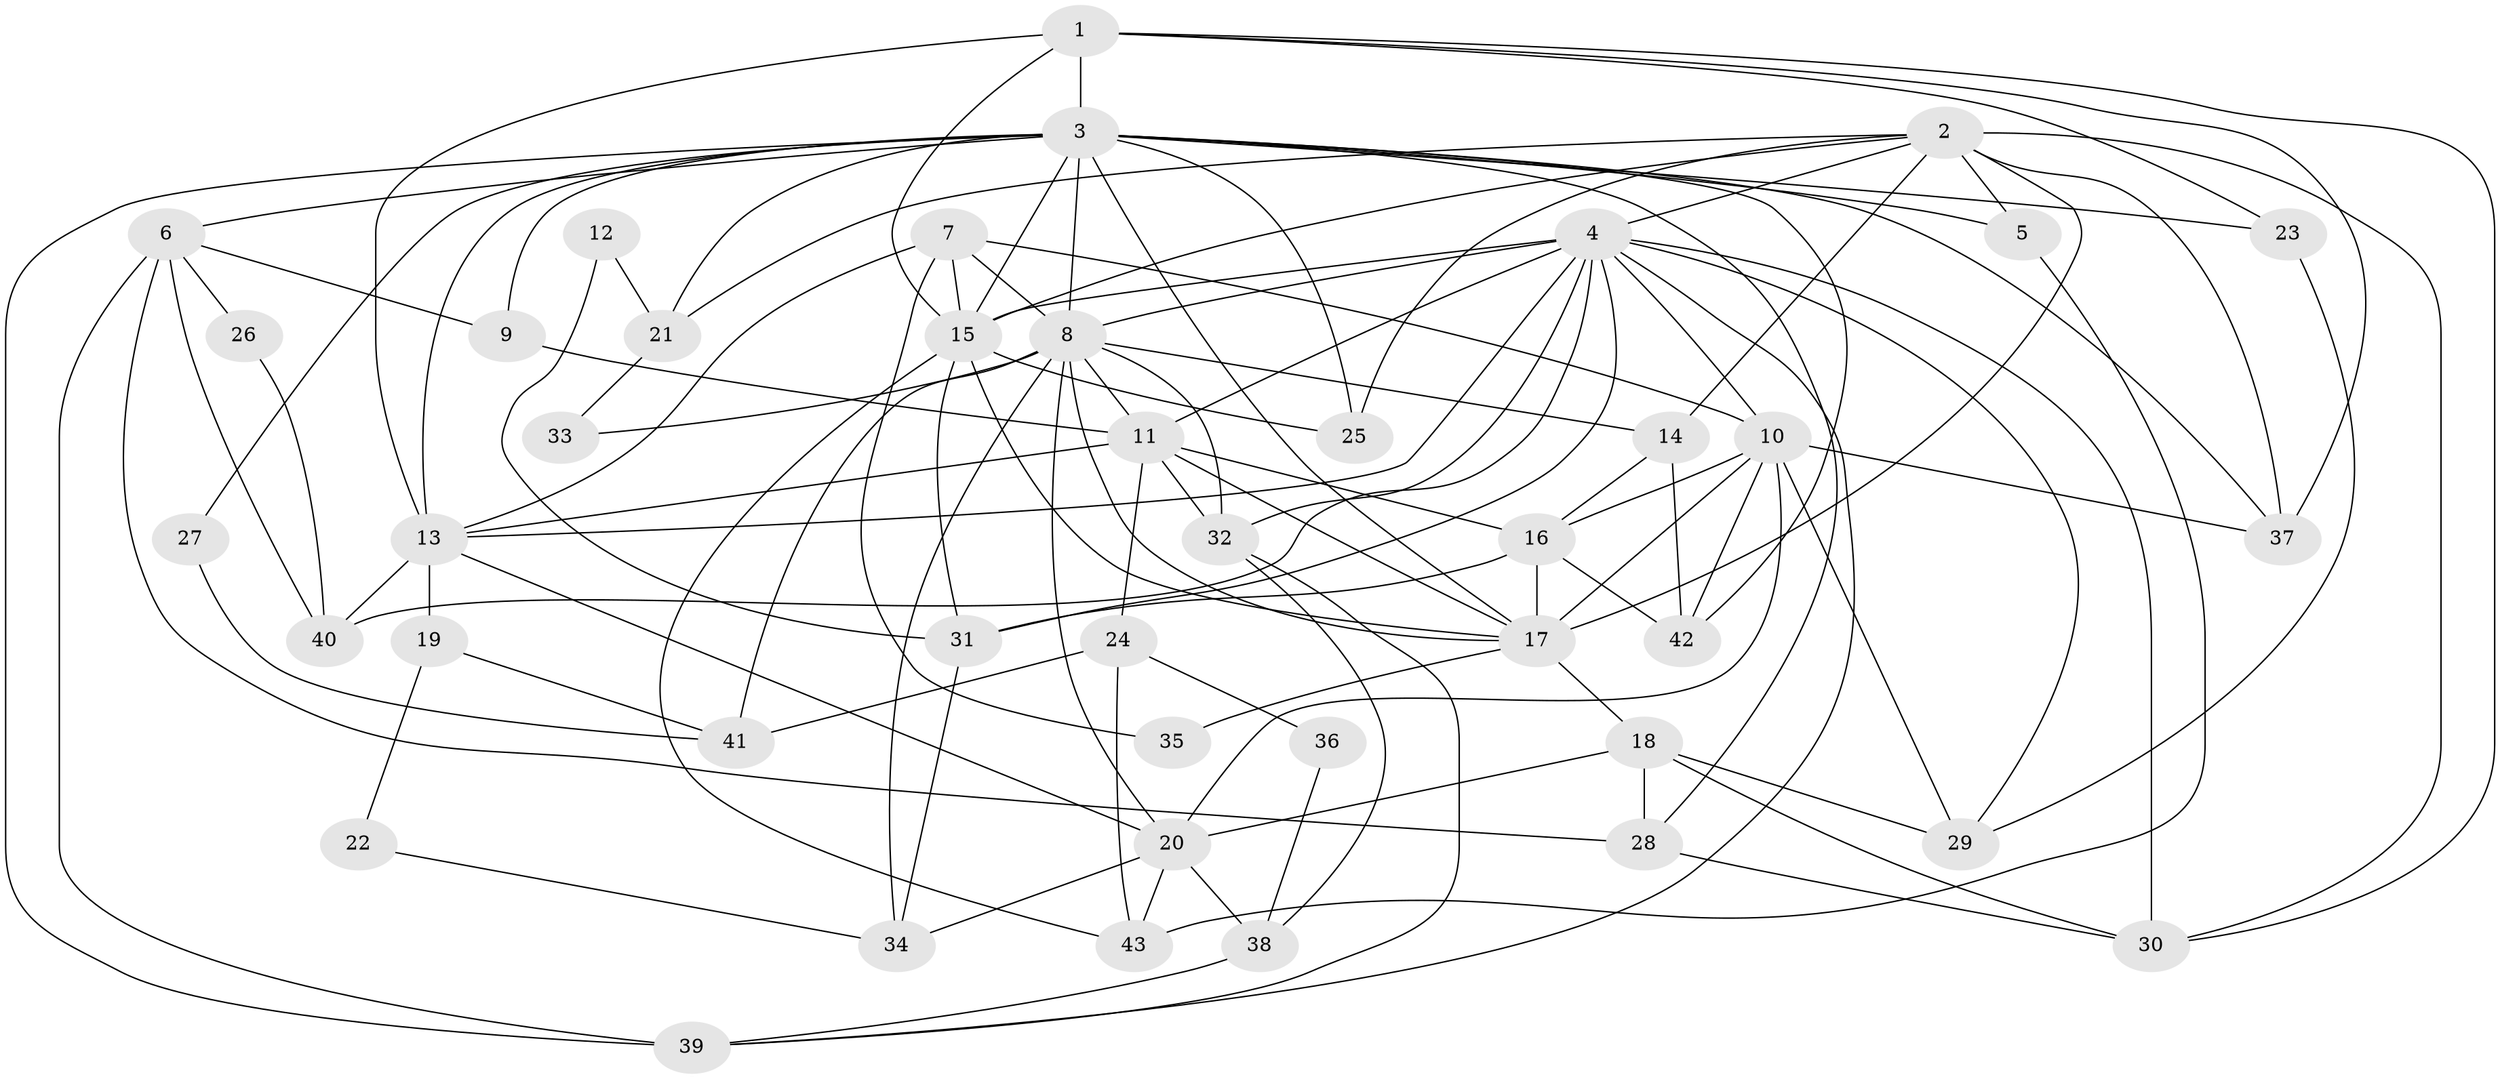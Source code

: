 // original degree distribution, {4: 0.29411764705882354, 3: 0.27058823529411763, 6: 0.09411764705882353, 5: 0.16470588235294117, 2: 0.12941176470588237, 8: 0.011764705882352941, 9: 0.011764705882352941, 7: 0.023529411764705882}
// Generated by graph-tools (version 1.1) at 2025/36/03/09/25 02:36:10]
// undirected, 43 vertices, 111 edges
graph export_dot {
graph [start="1"]
  node [color=gray90,style=filled];
  1;
  2;
  3;
  4;
  5;
  6;
  7;
  8;
  9;
  10;
  11;
  12;
  13;
  14;
  15;
  16;
  17;
  18;
  19;
  20;
  21;
  22;
  23;
  24;
  25;
  26;
  27;
  28;
  29;
  30;
  31;
  32;
  33;
  34;
  35;
  36;
  37;
  38;
  39;
  40;
  41;
  42;
  43;
  1 -- 3 [weight=2.0];
  1 -- 13 [weight=1.0];
  1 -- 15 [weight=1.0];
  1 -- 23 [weight=1.0];
  1 -- 30 [weight=1.0];
  1 -- 37 [weight=1.0];
  2 -- 4 [weight=1.0];
  2 -- 5 [weight=2.0];
  2 -- 14 [weight=1.0];
  2 -- 15 [weight=2.0];
  2 -- 17 [weight=1.0];
  2 -- 21 [weight=1.0];
  2 -- 25 [weight=1.0];
  2 -- 30 [weight=1.0];
  2 -- 37 [weight=1.0];
  3 -- 5 [weight=1.0];
  3 -- 6 [weight=1.0];
  3 -- 8 [weight=2.0];
  3 -- 9 [weight=1.0];
  3 -- 13 [weight=2.0];
  3 -- 15 [weight=1.0];
  3 -- 17 [weight=1.0];
  3 -- 21 [weight=1.0];
  3 -- 23 [weight=1.0];
  3 -- 25 [weight=1.0];
  3 -- 27 [weight=1.0];
  3 -- 28 [weight=1.0];
  3 -- 37 [weight=1.0];
  3 -- 39 [weight=2.0];
  3 -- 42 [weight=1.0];
  4 -- 8 [weight=2.0];
  4 -- 10 [weight=1.0];
  4 -- 11 [weight=1.0];
  4 -- 13 [weight=1.0];
  4 -- 15 [weight=1.0];
  4 -- 29 [weight=1.0];
  4 -- 30 [weight=1.0];
  4 -- 31 [weight=1.0];
  4 -- 32 [weight=1.0];
  4 -- 39 [weight=1.0];
  4 -- 40 [weight=1.0];
  5 -- 43 [weight=1.0];
  6 -- 9 [weight=1.0];
  6 -- 26 [weight=1.0];
  6 -- 28 [weight=2.0];
  6 -- 39 [weight=1.0];
  6 -- 40 [weight=1.0];
  7 -- 8 [weight=1.0];
  7 -- 10 [weight=1.0];
  7 -- 13 [weight=1.0];
  7 -- 15 [weight=1.0];
  7 -- 35 [weight=1.0];
  8 -- 11 [weight=1.0];
  8 -- 14 [weight=1.0];
  8 -- 17 [weight=1.0];
  8 -- 20 [weight=2.0];
  8 -- 32 [weight=1.0];
  8 -- 33 [weight=1.0];
  8 -- 34 [weight=1.0];
  8 -- 41 [weight=2.0];
  9 -- 11 [weight=1.0];
  10 -- 16 [weight=1.0];
  10 -- 17 [weight=1.0];
  10 -- 20 [weight=2.0];
  10 -- 29 [weight=3.0];
  10 -- 37 [weight=1.0];
  10 -- 42 [weight=1.0];
  11 -- 13 [weight=1.0];
  11 -- 16 [weight=1.0];
  11 -- 17 [weight=2.0];
  11 -- 24 [weight=1.0];
  11 -- 32 [weight=1.0];
  12 -- 21 [weight=1.0];
  12 -- 31 [weight=1.0];
  13 -- 19 [weight=1.0];
  13 -- 20 [weight=1.0];
  13 -- 40 [weight=1.0];
  14 -- 16 [weight=1.0];
  14 -- 42 [weight=1.0];
  15 -- 17 [weight=1.0];
  15 -- 25 [weight=1.0];
  15 -- 31 [weight=1.0];
  15 -- 43 [weight=1.0];
  16 -- 17 [weight=1.0];
  16 -- 31 [weight=1.0];
  16 -- 42 [weight=1.0];
  17 -- 18 [weight=1.0];
  17 -- 35 [weight=1.0];
  18 -- 20 [weight=1.0];
  18 -- 28 [weight=1.0];
  18 -- 29 [weight=1.0];
  18 -- 30 [weight=1.0];
  19 -- 22 [weight=1.0];
  19 -- 41 [weight=1.0];
  20 -- 34 [weight=1.0];
  20 -- 38 [weight=1.0];
  20 -- 43 [weight=1.0];
  21 -- 33 [weight=1.0];
  22 -- 34 [weight=1.0];
  23 -- 29 [weight=1.0];
  24 -- 36 [weight=1.0];
  24 -- 41 [weight=1.0];
  24 -- 43 [weight=1.0];
  26 -- 40 [weight=1.0];
  27 -- 41 [weight=1.0];
  28 -- 30 [weight=1.0];
  31 -- 34 [weight=1.0];
  32 -- 38 [weight=1.0];
  32 -- 39 [weight=1.0];
  36 -- 38 [weight=1.0];
  38 -- 39 [weight=1.0];
}
